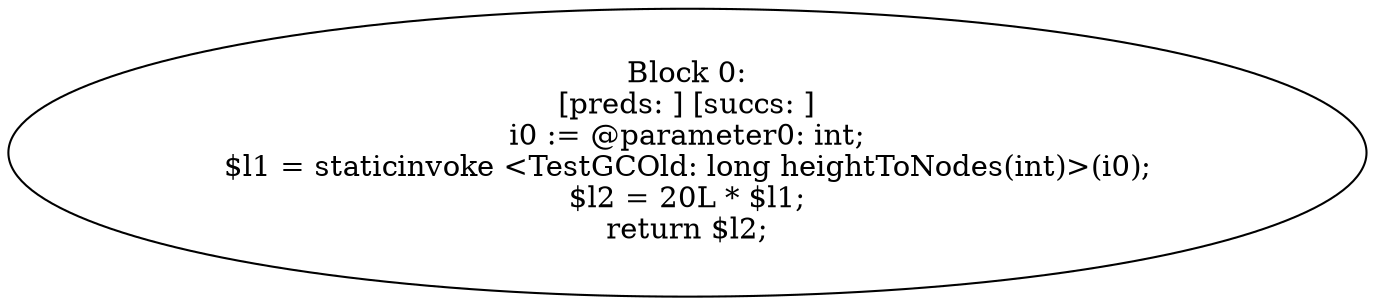 digraph "unitGraph" {
    "Block 0:
[preds: ] [succs: ]
i0 := @parameter0: int;
$l1 = staticinvoke <TestGCOld: long heightToNodes(int)>(i0);
$l2 = 20L * $l1;
return $l2;
"
}
